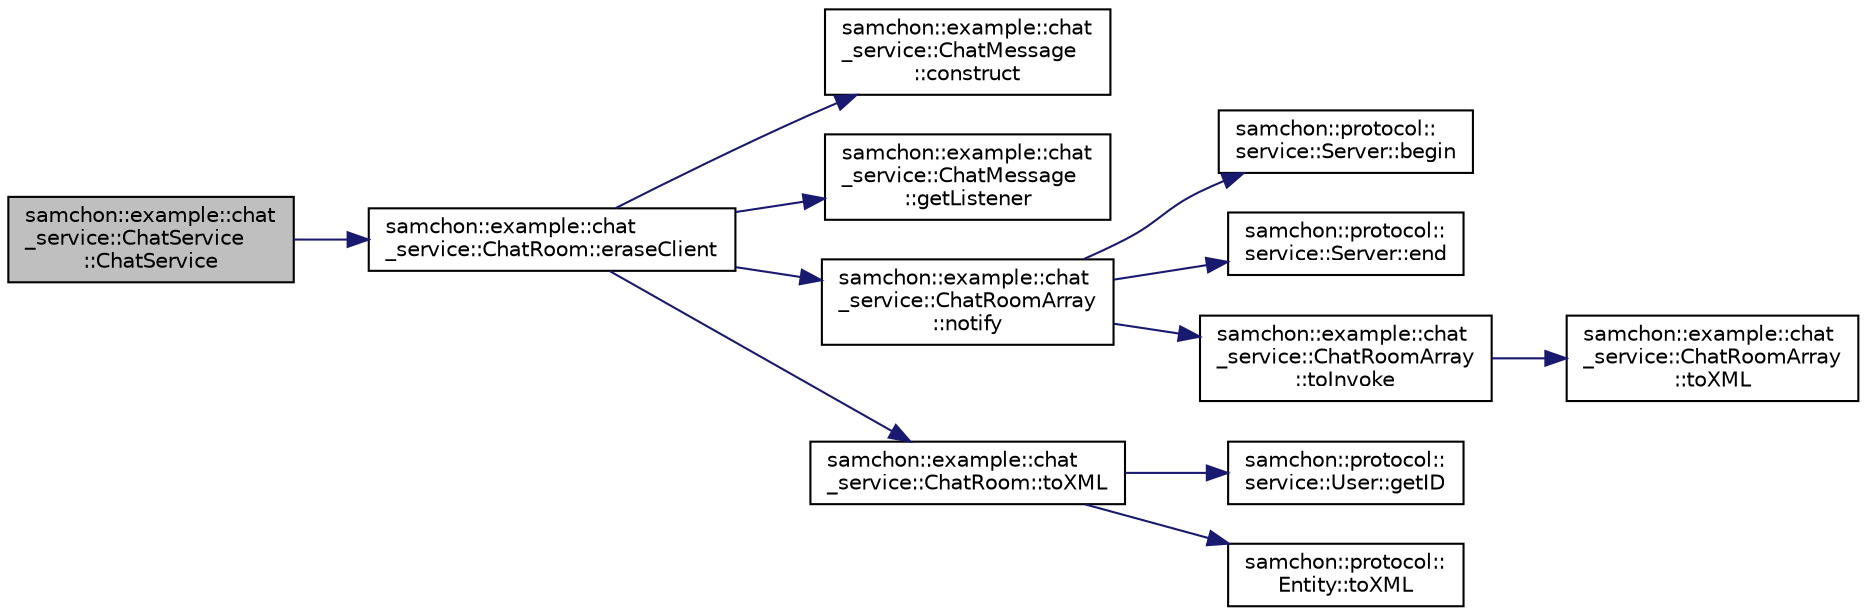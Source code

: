 digraph "samchon::example::chat_service::ChatService::ChatService"
{
  edge [fontname="Helvetica",fontsize="10",labelfontname="Helvetica",labelfontsize="10"];
  node [fontname="Helvetica",fontsize="10",shape=record];
  rankdir="LR";
  Node1 [label="samchon::example::chat\l_service::ChatService\l::ChatService",height=0.2,width=0.4,color="black", fillcolor="grey75", style="filled", fontcolor="black"];
  Node1 -> Node2 [color="midnightblue",fontsize="10",style="solid",fontname="Helvetica"];
  Node2 [label="samchon::example::chat\l_service::ChatRoom::eraseClient",height=0.2,width=0.4,color="black", fillcolor="white", style="filled",URL="$d7/d41/classsamchon_1_1example_1_1chat__service_1_1ChatRoom.html#a32d8071c94df4eba9befbbd65c08349a",tooltip="Erase a participant client. "];
  Node2 -> Node3 [color="midnightblue",fontsize="10",style="solid",fontname="Helvetica"];
  Node3 [label="samchon::example::chat\l_service::ChatMessage\l::construct",height=0.2,width=0.4,color="black", fillcolor="white", style="filled",URL="$df/d7b/classsamchon_1_1example_1_1chat__service_1_1ChatMessage.html#aafaaf6a512dde7ed2e604d0957fe2e09",tooltip="Construct data of the Entity from an XML object. "];
  Node2 -> Node4 [color="midnightblue",fontsize="10",style="solid",fontname="Helvetica"];
  Node4 [label="samchon::example::chat\l_service::ChatMessage\l::getListener",height=0.2,width=0.4,color="black", fillcolor="white", style="filled",URL="$df/d7b/classsamchon_1_1example_1_1chat__service_1_1ChatMessage.html#a044ab0fc1677c7d8ecc3e742d8a1b66b",tooltip="Get listener. "];
  Node2 -> Node5 [color="midnightblue",fontsize="10",style="solid",fontname="Helvetica"];
  Node5 [label="samchon::example::chat\l_service::ChatRoomArray\l::notify",height=0.2,width=0.4,color="black", fillcolor="white", style="filled",URL="$d2/d9a/classsamchon_1_1example_1_1chat__service_1_1ChatRoomArray.html#a5ea05f0b01dc3ef7cf34d08602e09eb5",tooltip="Notify changes of chat rooms. "];
  Node5 -> Node6 [color="midnightblue",fontsize="10",style="solid",fontname="Helvetica"];
  Node6 [label="samchon::protocol::\lservice::Server::begin",height=0.2,width=0.4,color="black", fillcolor="white", style="filled",URL="$d9/d35/classsamchon_1_1protocol_1_1service_1_1Server.html#a2a8a026a158064329880fbd97cddca7b",tooltip="A const iterator of begin. "];
  Node5 -> Node7 [color="midnightblue",fontsize="10",style="solid",fontname="Helvetica"];
  Node7 [label="samchon::protocol::\lservice::Server::end",height=0.2,width=0.4,color="black", fillcolor="white", style="filled",URL="$d9/d35/classsamchon_1_1protocol_1_1service_1_1Server.html#a4d833c2e22ba70d4baf22c600e304469",tooltip="A const iterator of end. "];
  Node5 -> Node8 [color="midnightblue",fontsize="10",style="solid",fontname="Helvetica"];
  Node8 [label="samchon::example::chat\l_service::ChatRoomArray\l::toInvoke",height=0.2,width=0.4,color="black", fillcolor="white", style="filled",URL="$d2/d9a/classsamchon_1_1example_1_1chat__service_1_1ChatRoomArray.html#a227fb2ea6055b9bc7824b29233bc929b",tooltip="Get an Invoke message used to notifying change. "];
  Node8 -> Node9 [color="midnightblue",fontsize="10",style="solid",fontname="Helvetica"];
  Node9 [label="samchon::example::chat\l_service::ChatRoomArray\l::toXML",height=0.2,width=0.4,color="black", fillcolor="white", style="filled",URL="$d2/d9a/classsamchon_1_1example_1_1chat__service_1_1ChatRoomArray.html#ae5ee1a42571f3ef124bc8c0d2cec672e",tooltip="Get an XML object representing the ChatRoomArray. "];
  Node2 -> Node10 [color="midnightblue",fontsize="10",style="solid",fontname="Helvetica"];
  Node10 [label="samchon::example::chat\l_service::ChatRoom::toXML",height=0.2,width=0.4,color="black", fillcolor="white", style="filled",URL="$d7/d41/classsamchon_1_1example_1_1chat__service_1_1ChatRoom.html#a9696ef4e9ea5022fb04d16e35c0fd63a",tooltip="Get an XML object represents the Entity. "];
  Node10 -> Node11 [color="midnightblue",fontsize="10",style="solid",fontname="Helvetica"];
  Node11 [label="samchon::protocol::\lservice::User::getID",height=0.2,width=0.4,color="black", fillcolor="white", style="filled",URL="$df/d87/classsamchon_1_1protocol_1_1service_1_1User.html#a8109b7cbb497bbd19b65bc4b43f6a5c5",tooltip="Get user&#39;s account id. "];
  Node10 -> Node12 [color="midnightblue",fontsize="10",style="solid",fontname="Helvetica"];
  Node12 [label="samchon::protocol::\lEntity::toXML",height=0.2,width=0.4,color="black", fillcolor="white", style="filled",URL="$d0/d3e/classsamchon_1_1protocol_1_1Entity.html#a8516db6d4dc71068a48bd1364cf9be23",tooltip="Get an XML object represents the Entity. "];
}
